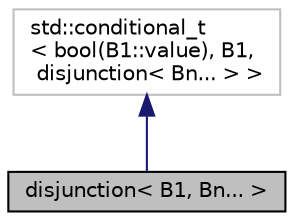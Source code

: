 digraph "disjunction&lt; B1, Bn... &gt;"
{
  edge [fontname="Helvetica",fontsize="10",labelfontname="Helvetica",labelfontsize="10"];
  node [fontname="Helvetica",fontsize="10",shape=record];
  Node2 [label="disjunction\< B1, Bn... \>",height=0.2,width=0.4,color="black", fillcolor="grey75", style="filled", fontcolor="black"];
  Node3 -> Node2 [dir="back",color="midnightblue",fontsize="10",style="solid",fontname="Helvetica"];
  Node3 [label="std::conditional_t\l\< bool(B1::value), B1,\l disjunction\< Bn... \> \>",height=0.2,width=0.4,color="grey75", fillcolor="white", style="filled"];
}
